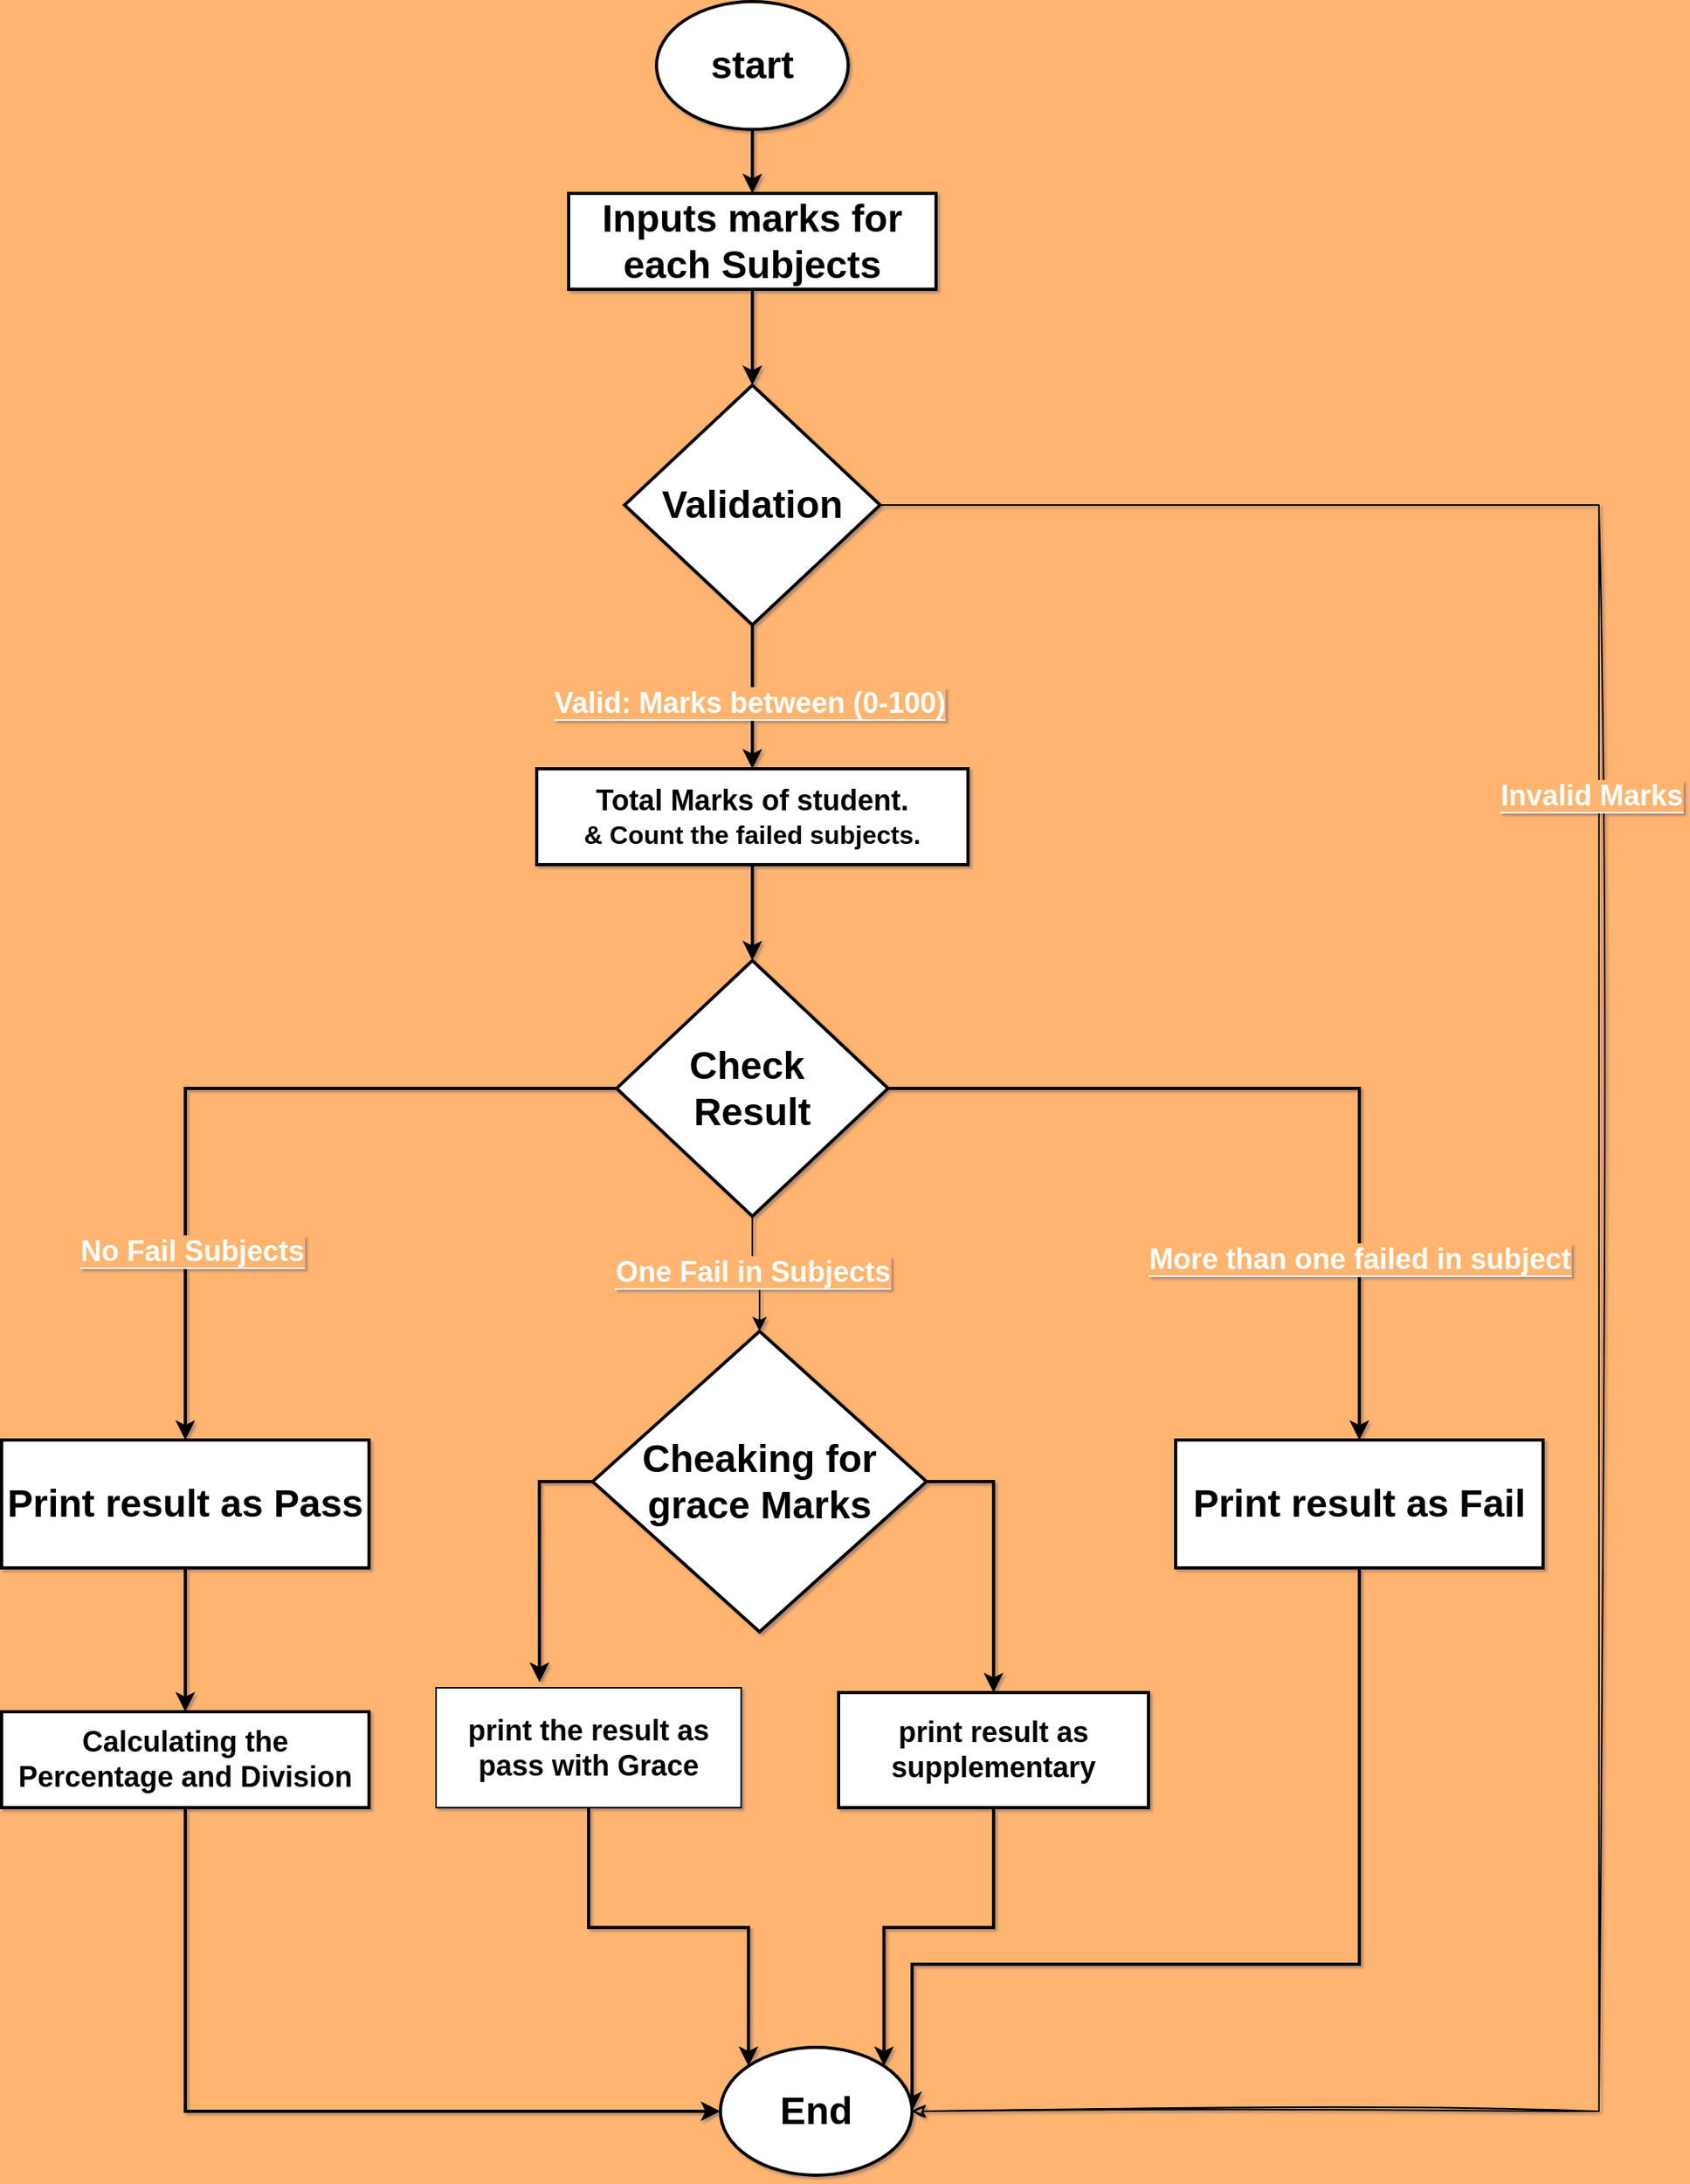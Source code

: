 <mxfile version="24.7.10">
  <diagram name="Page-1" id="3hVJhsVG7dCaKuXtZg8c">
    <mxGraphModel dx="2100" dy="1044" grid="0" gridSize="10" guides="1" tooltips="1" connect="1" arrows="1" fold="1" page="1" pageScale="1" pageWidth="1400" pageHeight="850" background="#FFB570" math="0" shadow="1">
      <root>
        <mxCell id="0" />
        <mxCell id="1" parent="0" />
        <mxCell id="kr1hZEKx9nepapMAvcio-3" style="edgeStyle=orthogonalEdgeStyle;rounded=0;orthogonalLoop=1;jettySize=auto;html=1;exitX=0.5;exitY=1;exitDx=0;exitDy=0;entryX=0.5;entryY=0;entryDx=0;entryDy=0;strokeWidth=2;" edge="1" parent="1" source="kr1hZEKx9nepapMAvcio-1" target="kr1hZEKx9nepapMAvcio-2">
          <mxGeometry relative="1" as="geometry" />
        </mxCell>
        <mxCell id="kr1hZEKx9nepapMAvcio-1" value="&lt;font style=&quot;font-size: 24px;&quot;&gt;&lt;b&gt;start&lt;/b&gt;&lt;/font&gt;" style="ellipse;whiteSpace=wrap;html=1;strokeWidth=2;" vertex="1" parent="1">
          <mxGeometry x="600" y="40" width="120" height="80" as="geometry" />
        </mxCell>
        <mxCell id="kr1hZEKx9nepapMAvcio-5" style="edgeStyle=orthogonalEdgeStyle;rounded=0;orthogonalLoop=1;jettySize=auto;html=1;exitX=0.5;exitY=1;exitDx=0;exitDy=0;entryX=0.5;entryY=0;entryDx=0;entryDy=0;strokeWidth=2;" edge="1" parent="1" source="kr1hZEKx9nepapMAvcio-2" target="kr1hZEKx9nepapMAvcio-4">
          <mxGeometry relative="1" as="geometry" />
        </mxCell>
        <mxCell id="kr1hZEKx9nepapMAvcio-2" value="&lt;font style=&quot;font-size: 24px;&quot;&gt;&lt;b&gt;Inputs marks for each Subjects&lt;/b&gt;&lt;/font&gt;" style="rounded=0;whiteSpace=wrap;html=1;strokeWidth=2;" vertex="1" parent="1">
          <mxGeometry x="545" y="160" width="230" height="60" as="geometry" />
        </mxCell>
        <mxCell id="kr1hZEKx9nepapMAvcio-8" style="edgeStyle=orthogonalEdgeStyle;rounded=0;orthogonalLoop=1;jettySize=auto;html=1;exitX=0.5;exitY=1;exitDx=0;exitDy=0;entryX=0.5;entryY=0;entryDx=0;entryDy=0;strokeWidth=2;" edge="1" parent="1" source="kr1hZEKx9nepapMAvcio-4" target="kr1hZEKx9nepapMAvcio-7">
          <mxGeometry relative="1" as="geometry" />
        </mxCell>
        <mxCell id="kr1hZEKx9nepapMAvcio-9" value="&lt;font color=&quot;#ffffff&quot; style=&quot;font-size: 18px; background-color: rgb(255, 181, 112);&quot;&gt;&lt;b&gt;Valid: Marks between (0-100)&lt;/b&gt;&lt;/font&gt;" style="edgeLabel;html=1;align=center;verticalAlign=middle;resizable=0;points=[];" vertex="1" connectable="0" parent="kr1hZEKx9nepapMAvcio-8">
          <mxGeometry x="0.084" y="-2" relative="1" as="geometry">
            <mxPoint as="offset" />
          </mxGeometry>
        </mxCell>
        <mxCell id="kr1hZEKx9nepapMAvcio-37" style="edgeStyle=orthogonalEdgeStyle;rounded=0;sketch=1;hachureGap=4;jiggle=2;curveFitting=1;orthogonalLoop=1;jettySize=auto;html=1;entryX=1;entryY=0.5;entryDx=0;entryDy=0;fontFamily=Architects Daughter;fontSource=https%3A%2F%2Ffonts.googleapis.com%2Fcss%3Ffamily%3DArchitects%2BDaughter;" edge="1" parent="1" source="kr1hZEKx9nepapMAvcio-4" target="kr1hZEKx9nepapMAvcio-27">
          <mxGeometry relative="1" as="geometry">
            <Array as="points">
              <mxPoint x="1190" y="355" />
              <mxPoint x="1190" y="1360" />
            </Array>
          </mxGeometry>
        </mxCell>
        <mxCell id="kr1hZEKx9nepapMAvcio-38" value="&lt;font color=&quot;#ffffff&quot; face=&quot;Helvetica&quot; style=&quot;font-size: 18px;&quot;&gt;&lt;b style=&quot;background-color: rgb(255, 181, 112);&quot;&gt;Invalid Marks&lt;/b&gt;&lt;/font&gt;" style="edgeLabel;html=1;align=center;verticalAlign=middle;resizable=0;points=[];sketch=1;hachureGap=4;jiggle=2;curveFitting=1;fontFamily=Architects Daughter;fontSource=https%3A%2F%2Ffonts.googleapis.com%2Fcss%3Ffamily%3DArchitects%2BDaughter;" vertex="1" connectable="0" parent="kr1hZEKx9nepapMAvcio-37">
          <mxGeometry x="-0.33" y="-5" relative="1" as="geometry">
            <mxPoint as="offset" />
          </mxGeometry>
        </mxCell>
        <mxCell id="kr1hZEKx9nepapMAvcio-4" value="&lt;font style=&quot;font-size: 24px;&quot;&gt;&lt;b&gt;Validation&lt;/b&gt;&lt;/font&gt;" style="rhombus;whiteSpace=wrap;html=1;strokeWidth=2;" vertex="1" parent="1">
          <mxGeometry x="580" y="280" width="160" height="150" as="geometry" />
        </mxCell>
        <mxCell id="kr1hZEKx9nepapMAvcio-11" style="edgeStyle=orthogonalEdgeStyle;rounded=0;orthogonalLoop=1;jettySize=auto;html=1;exitX=0.5;exitY=1;exitDx=0;exitDy=0;entryX=0.5;entryY=0;entryDx=0;entryDy=0;strokeWidth=2;" edge="1" parent="1" source="kr1hZEKx9nepapMAvcio-7" target="kr1hZEKx9nepapMAvcio-10">
          <mxGeometry relative="1" as="geometry" />
        </mxCell>
        <mxCell id="kr1hZEKx9nepapMAvcio-7" value="&lt;font style=&quot;font-size: 18px;&quot;&gt;&lt;b&gt;Total Marks of student.&lt;/b&gt;&lt;/font&gt;&lt;div&gt;&lt;font size=&quot;3&quot;&gt;&lt;b&gt;&amp;amp; Count the failed subjects.&lt;/b&gt;&lt;/font&gt;&lt;/div&gt;" style="rounded=0;whiteSpace=wrap;html=1;strokeWidth=2;" vertex="1" parent="1">
          <mxGeometry x="525" y="520" width="270" height="60" as="geometry" />
        </mxCell>
        <mxCell id="kr1hZEKx9nepapMAvcio-13" style="edgeStyle=orthogonalEdgeStyle;rounded=0;orthogonalLoop=1;jettySize=auto;html=1;exitX=0.5;exitY=1;exitDx=0;exitDy=0;entryX=0.5;entryY=0;entryDx=0;entryDy=0;" edge="1" parent="1" source="kr1hZEKx9nepapMAvcio-10" target="kr1hZEKx9nepapMAvcio-12">
          <mxGeometry relative="1" as="geometry" />
        </mxCell>
        <mxCell id="kr1hZEKx9nepapMAvcio-14" value="&lt;font color=&quot;#ffffff&quot; style=&quot;font-size: 18px; background-color: rgb(255, 181, 112);&quot;&gt;&lt;b&gt;One Fail in Subjects&lt;/b&gt;&lt;/font&gt;" style="edgeLabel;html=1;align=center;verticalAlign=middle;resizable=0;points=[];" vertex="1" connectable="0" parent="kr1hZEKx9nepapMAvcio-13">
          <mxGeometry x="-0.057" y="2" relative="1" as="geometry">
            <mxPoint y="1" as="offset" />
          </mxGeometry>
        </mxCell>
        <mxCell id="kr1hZEKx9nepapMAvcio-16" style="edgeStyle=orthogonalEdgeStyle;rounded=0;orthogonalLoop=1;jettySize=auto;html=1;entryX=0.5;entryY=0;entryDx=0;entryDy=0;strokeWidth=2;" edge="1" parent="1" source="kr1hZEKx9nepapMAvcio-10" target="kr1hZEKx9nepapMAvcio-15">
          <mxGeometry relative="1" as="geometry" />
        </mxCell>
        <mxCell id="kr1hZEKx9nepapMAvcio-19" value="&lt;font color=&quot;#ffffff&quot; style=&quot;font-size: 18px; background-color: rgb(255, 181, 112);&quot;&gt;&lt;b&gt;No Fail Subjects&lt;/b&gt;&lt;/font&gt;" style="edgeLabel;html=1;align=center;verticalAlign=middle;resizable=0;points=[];" vertex="1" connectable="0" parent="kr1hZEKx9nepapMAvcio-16">
          <mxGeometry x="0.516" y="4" relative="1" as="geometry">
            <mxPoint as="offset" />
          </mxGeometry>
        </mxCell>
        <mxCell id="kr1hZEKx9nepapMAvcio-18" style="edgeStyle=orthogonalEdgeStyle;rounded=0;orthogonalLoop=1;jettySize=auto;html=1;entryX=0.5;entryY=0;entryDx=0;entryDy=0;strokeWidth=2;" edge="1" parent="1" source="kr1hZEKx9nepapMAvcio-10" target="kr1hZEKx9nepapMAvcio-17">
          <mxGeometry relative="1" as="geometry" />
        </mxCell>
        <mxCell id="kr1hZEKx9nepapMAvcio-20" value="&lt;font color=&quot;#ffffff&quot; style=&quot;font-size: 18px; background-color: rgb(255, 181, 112);&quot;&gt;&lt;b&gt;More than one failed in subject&lt;/b&gt;&lt;/font&gt;" style="edgeLabel;html=1;align=center;verticalAlign=middle;resizable=0;points=[];" vertex="1" connectable="0" parent="kr1hZEKx9nepapMAvcio-18">
          <mxGeometry x="0.556" relative="1" as="geometry">
            <mxPoint y="1" as="offset" />
          </mxGeometry>
        </mxCell>
        <mxCell id="kr1hZEKx9nepapMAvcio-10" value="&lt;font style=&quot;font-size: 24px;&quot;&gt;&lt;b&gt;Check&amp;nbsp;&lt;/b&gt;&lt;/font&gt;&lt;div&gt;&lt;font style=&quot;font-size: 24px;&quot;&gt;&lt;b&gt;Result&lt;/b&gt;&lt;/font&gt;&lt;/div&gt;" style="rhombus;whiteSpace=wrap;html=1;strokeWidth=2;" vertex="1" parent="1">
          <mxGeometry x="575" y="640" width="170" height="160" as="geometry" />
        </mxCell>
        <mxCell id="kr1hZEKx9nepapMAvcio-26" style="edgeStyle=orthogonalEdgeStyle;rounded=0;orthogonalLoop=1;jettySize=auto;html=1;exitX=1;exitY=0.5;exitDx=0;exitDy=0;strokeWidth=2;" edge="1" parent="1" source="kr1hZEKx9nepapMAvcio-12" target="kr1hZEKx9nepapMAvcio-24">
          <mxGeometry relative="1" as="geometry" />
        </mxCell>
        <mxCell id="kr1hZEKx9nepapMAvcio-12" value="&lt;font style=&quot;font-size: 24px;&quot;&gt;&lt;b&gt;Cheaking for grace Marks&lt;/b&gt;&lt;/font&gt;" style="rhombus;whiteSpace=wrap;html=1;strokeWidth=2;" vertex="1" parent="1">
          <mxGeometry x="560" y="872" width="209" height="188" as="geometry" />
        </mxCell>
        <mxCell id="kr1hZEKx9nepapMAvcio-22" style="edgeStyle=orthogonalEdgeStyle;rounded=0;orthogonalLoop=1;jettySize=auto;html=1;exitX=0.5;exitY=1;exitDx=0;exitDy=0;entryX=0.5;entryY=0;entryDx=0;entryDy=0;strokeWidth=2;" edge="1" parent="1" source="kr1hZEKx9nepapMAvcio-15" target="kr1hZEKx9nepapMAvcio-21">
          <mxGeometry relative="1" as="geometry" />
        </mxCell>
        <mxCell id="kr1hZEKx9nepapMAvcio-15" value="&lt;font style=&quot;font-size: 24px;&quot;&gt;&lt;b&gt;Print result as Pass&lt;/b&gt;&lt;/font&gt;" style="rounded=0;whiteSpace=wrap;html=1;strokeWidth=2;" vertex="1" parent="1">
          <mxGeometry x="190" y="940" width="230" height="80" as="geometry" />
        </mxCell>
        <mxCell id="kr1hZEKx9nepapMAvcio-31" style="edgeStyle=orthogonalEdgeStyle;rounded=0;orthogonalLoop=1;jettySize=auto;html=1;exitX=0.5;exitY=1;exitDx=0;exitDy=0;entryX=1;entryY=0.5;entryDx=0;entryDy=0;strokeWidth=2;" edge="1" parent="1" source="kr1hZEKx9nepapMAvcio-17" target="kr1hZEKx9nepapMAvcio-27">
          <mxGeometry relative="1" as="geometry">
            <Array as="points">
              <mxPoint x="1040" y="1268" />
              <mxPoint x="760" y="1268" />
            </Array>
          </mxGeometry>
        </mxCell>
        <mxCell id="kr1hZEKx9nepapMAvcio-17" value="&lt;font style=&quot;font-size: 24px;&quot;&gt;&lt;b&gt;Print result as Fail&lt;/b&gt;&lt;/font&gt;" style="rounded=0;whiteSpace=wrap;html=1;strokeWidth=2;" vertex="1" parent="1">
          <mxGeometry x="925" y="940" width="230" height="80" as="geometry" />
        </mxCell>
        <mxCell id="kr1hZEKx9nepapMAvcio-28" style="edgeStyle=orthogonalEdgeStyle;rounded=0;orthogonalLoop=1;jettySize=auto;html=1;exitX=0.5;exitY=1;exitDx=0;exitDy=0;entryX=0;entryY=0.5;entryDx=0;entryDy=0;strokeWidth=2;" edge="1" parent="1" source="kr1hZEKx9nepapMAvcio-21" target="kr1hZEKx9nepapMAvcio-27">
          <mxGeometry relative="1" as="geometry">
            <mxPoint x="630" y="1430" as="targetPoint" />
          </mxGeometry>
        </mxCell>
        <mxCell id="kr1hZEKx9nepapMAvcio-21" value="&lt;font style=&quot;font-size: 18px;&quot;&gt;&lt;b&gt;Calculating the Percentage and Division&lt;/b&gt;&lt;/font&gt;" style="rounded=0;whiteSpace=wrap;html=1;strokeWidth=2;" vertex="1" parent="1">
          <mxGeometry x="190" y="1110" width="230" height="60" as="geometry" />
        </mxCell>
        <mxCell id="kr1hZEKx9nepapMAvcio-29" style="edgeStyle=orthogonalEdgeStyle;rounded=0;orthogonalLoop=1;jettySize=auto;html=1;exitX=0.5;exitY=1;exitDx=0;exitDy=0;entryX=0;entryY=0;entryDx=0;entryDy=0;strokeWidth=2;" edge="1" parent="1" source="kr1hZEKx9nepapMAvcio-23" target="kr1hZEKx9nepapMAvcio-27">
          <mxGeometry relative="1" as="geometry" />
        </mxCell>
        <mxCell id="kr1hZEKx9nepapMAvcio-23" value="&lt;font style=&quot;font-size: 18px;&quot;&gt;&lt;b&gt;print the result as pass with Grace&lt;/b&gt;&lt;/font&gt;" style="rounded=0;whiteSpace=wrap;html=1;" vertex="1" parent="1">
          <mxGeometry x="462" y="1095" width="191" height="75" as="geometry" />
        </mxCell>
        <mxCell id="kr1hZEKx9nepapMAvcio-33" style="edgeStyle=orthogonalEdgeStyle;rounded=0;orthogonalLoop=1;jettySize=auto;html=1;exitX=0.5;exitY=1;exitDx=0;exitDy=0;entryX=1;entryY=0;entryDx=0;entryDy=0;strokeWidth=2;" edge="1" parent="1" source="kr1hZEKx9nepapMAvcio-24" target="kr1hZEKx9nepapMAvcio-27">
          <mxGeometry relative="1" as="geometry" />
        </mxCell>
        <mxCell id="kr1hZEKx9nepapMAvcio-24" value="&lt;font style=&quot;font-size: 18px;&quot;&gt;&lt;b&gt;print result as supplementary&lt;/b&gt;&lt;/font&gt;" style="rounded=0;whiteSpace=wrap;html=1;strokeWidth=2;" vertex="1" parent="1">
          <mxGeometry x="714" y="1098" width="194" height="72" as="geometry" />
        </mxCell>
        <mxCell id="kr1hZEKx9nepapMAvcio-25" style="edgeStyle=orthogonalEdgeStyle;rounded=0;orthogonalLoop=1;jettySize=auto;html=1;exitX=0;exitY=0.5;exitDx=0;exitDy=0;entryX=0.339;entryY=-0.047;entryDx=0;entryDy=0;entryPerimeter=0;strokeWidth=2;" edge="1" parent="1" source="kr1hZEKx9nepapMAvcio-12" target="kr1hZEKx9nepapMAvcio-23">
          <mxGeometry relative="1" as="geometry" />
        </mxCell>
        <mxCell id="kr1hZEKx9nepapMAvcio-27" value="&lt;font style=&quot;font-size: 24px;&quot;&gt;&lt;b&gt;End&lt;/b&gt;&lt;/font&gt;" style="ellipse;whiteSpace=wrap;html=1;strokeWidth=2;" vertex="1" parent="1">
          <mxGeometry x="640" y="1320" width="120" height="80" as="geometry" />
        </mxCell>
      </root>
    </mxGraphModel>
  </diagram>
</mxfile>
